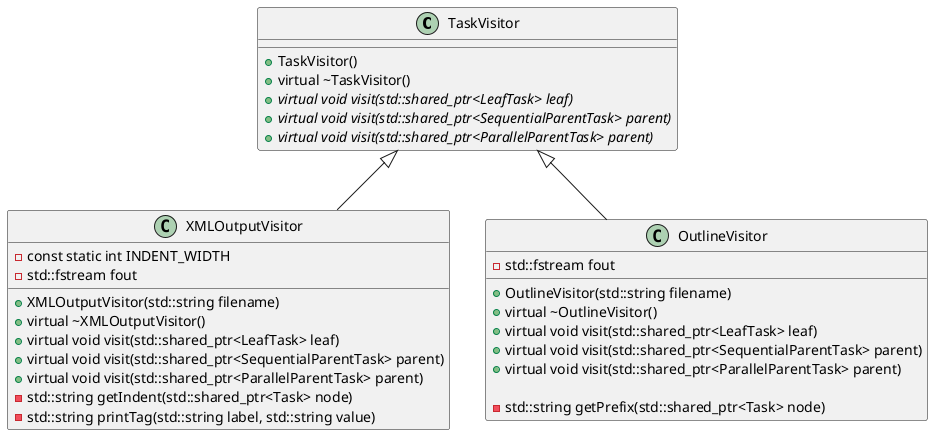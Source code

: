 @startuml

class TaskVisitor {
    + TaskVisitor()
    + virtual ~TaskVisitor()
    + {abstract} virtual void visit(std::shared_ptr<LeafTask> leaf)
    + {abstract} virtual void visit(std::shared_ptr<SequentialParentTask> parent)
    + {abstract} virtual void visit(std::shared_ptr<ParallelParentTask> parent)
}
TaskVisitor <|-- XMLOutputVisitor
TaskVisitor <|-- OutlineVisitor

class XMLOutputVisitor {
    + XMLOutputVisitor(std::string filename)
    + virtual ~XMLOutputVisitor()
    + virtual void visit(std::shared_ptr<LeafTask> leaf)
    + virtual void visit(std::shared_ptr<SequentialParentTask> parent)
    + virtual void visit(std::shared_ptr<ParallelParentTask> parent)

    - const static int INDENT_WIDTH
    - std::string getIndent(std::shared_ptr<Task> node)
    - std::string printTag(std::string label, std::string value)
    - std::fstream fout
}

class OutlineVisitor {
    + OutlineVisitor(std::string filename)
    + virtual ~OutlineVisitor()
    + virtual void visit(std::shared_ptr<LeafTask> leaf)
    + virtual void visit(std::shared_ptr<SequentialParentTask> parent)
    + virtual void visit(std::shared_ptr<ParallelParentTask> parent)

    - std::string getPrefix(std::shared_ptr<Task> node)
    - std::fstream fout
}

@enduml
